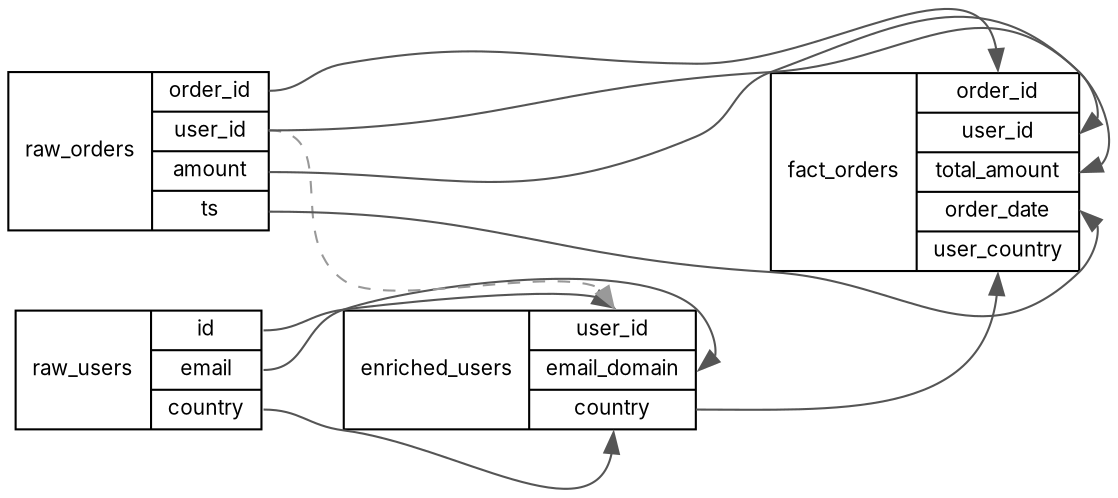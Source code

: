 digraph ColumnLineage { 
    rankdir=LR; 
    splines=true; 
    fontname="Inter"; 
    node [shape=record, fontsize=10, fontname="Inter"]; 
    edge [fontsize=9, fontname="Inter", color="#555555"]; 
    
    ru [label="{raw_users|{<id> id | <email> email | <country> country}}"]; 
    ro [label="{raw_orders|{<order_id> order_id | <user_id> user_id | <amount> amount | <ts> ts}}"]; 
    
    eu [label="{enriched_users|{<user_id> user_id | <email_domain> email_domain | <country> country}}"]; 
    fo [label="{fact_orders|{<order_id> order_id | <user_id> user_id | <total_amount> total_amount | <order_date> order_date | <user_country> user_country}}"]; 
    
    ru:id -> eu:user_id; 
    ru:email -> eu:email_domain; 
    ru:country -> eu:country; 
    
    ro:order_id -> fo:order_id; 
    ro:user_id -> fo:user_id; 
    ro:amount -> fo:total_amount; 
    ro:ts -> fo:order_date; 
    
    eu:country -> fo:user_country; 
    
    ro:user_id -> eu:user_id [style=dashed, color="#999999"]; 
}

